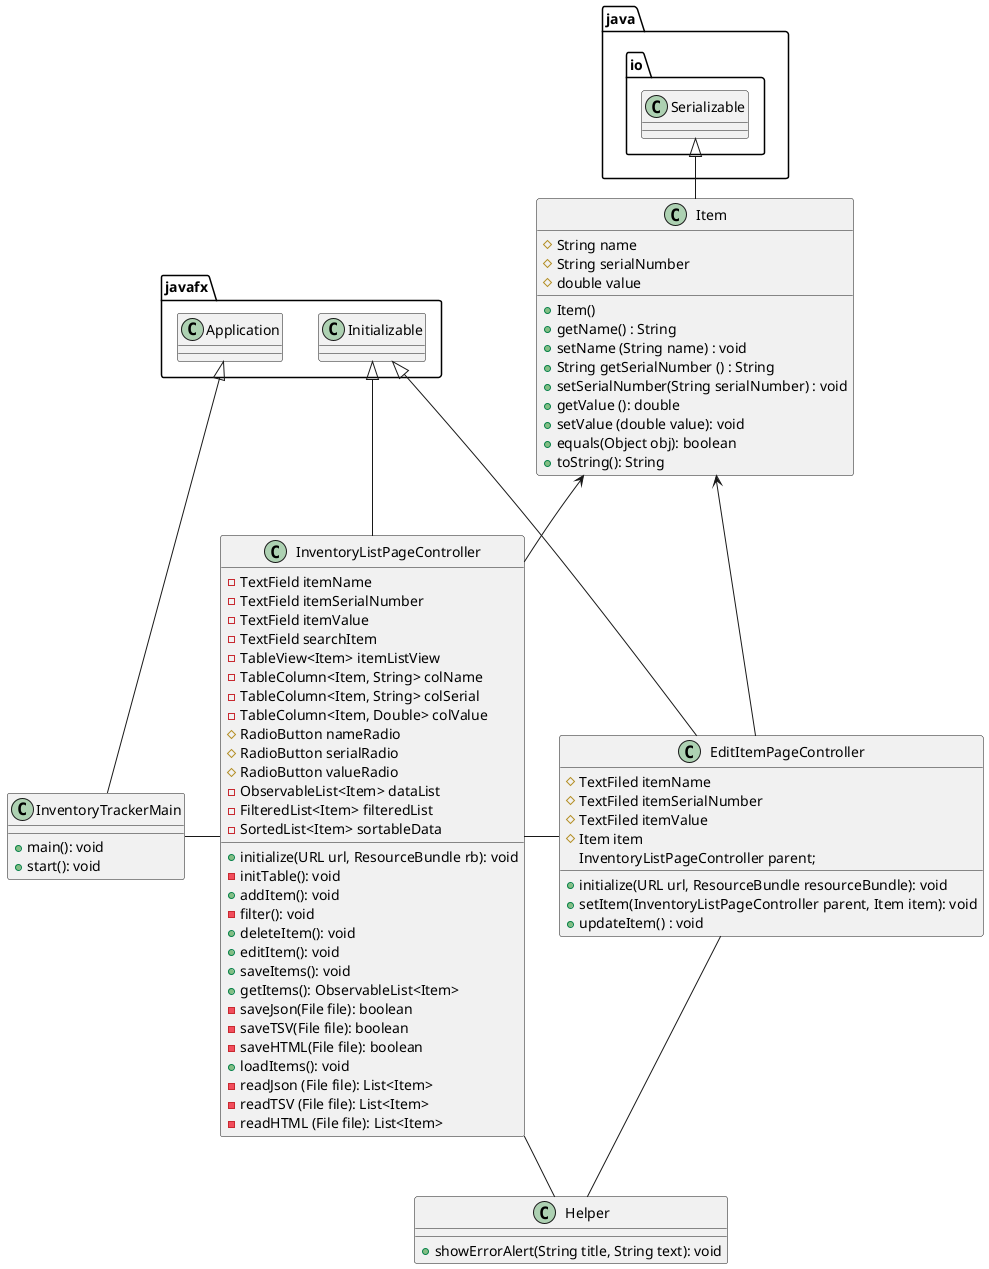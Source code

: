 @startuml
'https://plantuml.com/sequence-diagram


class InventoryTrackerMain{
   + main(): void
   + start(): void
}

class Item{
 #String name
 #String serialNumber
 #double value

+Item()
+ getName() : String
+ setName (String name) : void
+ String getSerialNumber () : String
+ setSerialNumber(String serialNumber) : void
+ getValue (): double
+ setValue (double value): void
+ equals(Object obj): boolean
+ toString(): String
}


class InventoryListPageController {
-TextField itemName
-TextField itemSerialNumber
-TextField itemValue
-TextField searchItem
-TableView<Item> itemListView
-TableColumn<Item, String> colName
-TableColumn<Item, String> colSerial
-TableColumn<Item, Double> colValue
#RadioButton nameRadio
#RadioButton serialRadio
#RadioButton valueRadio
-ObservableList<Item> dataList
-FilteredList<Item> filteredList
-SortedList<Item> sortableData

+initialize(URL url, ResourceBundle rb): void
-initTable(): void
+addItem(): void
-filter(): void
+deleteItem(): void
+editItem(): void
+saveItems(): void
+getItems(): ObservableList<Item>
-saveJson(File file): boolean
-saveTSV(File file): boolean
-saveHTML(File file): boolean
+loadItems(): void
-readJson (File file): List<Item>
-readTSV (File file): List<Item>
-readHTML (File file): List<Item>

}


class EditItemPageController {

#TextFiled itemName
#TextFiled itemSerialNumber
#TextFiled itemValue
#Item item
InventoryListPageController parent;
+initialize(URL url, ResourceBundle resourceBundle): void
+setItem(InventoryListPageController parent, Item item): void
+updateItem() : void

}


class Helper{
+showErrorAlert(String title, String text): void

}



javafx.Application <|-- InventoryTrackerMain
InventoryTrackerMain - InventoryListPageController
java.io.Serializable<|--Item
javafx.Initializable<|--InventoryListPageController
javafx.Initializable<|--EditItemPageController
Item<-InventoryListPageController
Item<--EditItemPageController


InventoryListPageController-EditItemPageController

InventoryListPageController-- Helper
EditItemPageController -- Helper




@enduml